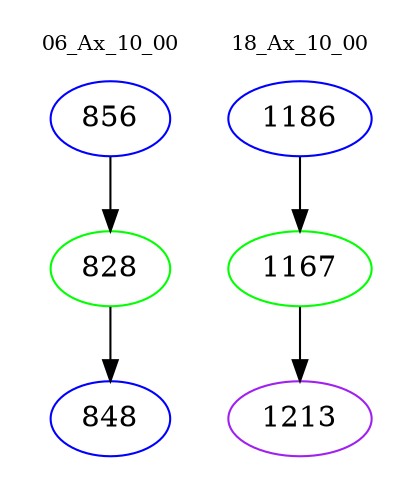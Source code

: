 digraph{
subgraph cluster_0 {
color = white
label = "06_Ax_10_00";
fontsize=10;
T0_856 [label="856", color="blue"]
T0_856 -> T0_828 [color="black"]
T0_828 [label="828", color="green"]
T0_828 -> T0_848 [color="black"]
T0_848 [label="848", color="blue"]
}
subgraph cluster_1 {
color = white
label = "18_Ax_10_00";
fontsize=10;
T1_1186 [label="1186", color="blue"]
T1_1186 -> T1_1167 [color="black"]
T1_1167 [label="1167", color="green"]
T1_1167 -> T1_1213 [color="black"]
T1_1213 [label="1213", color="purple"]
}
}
